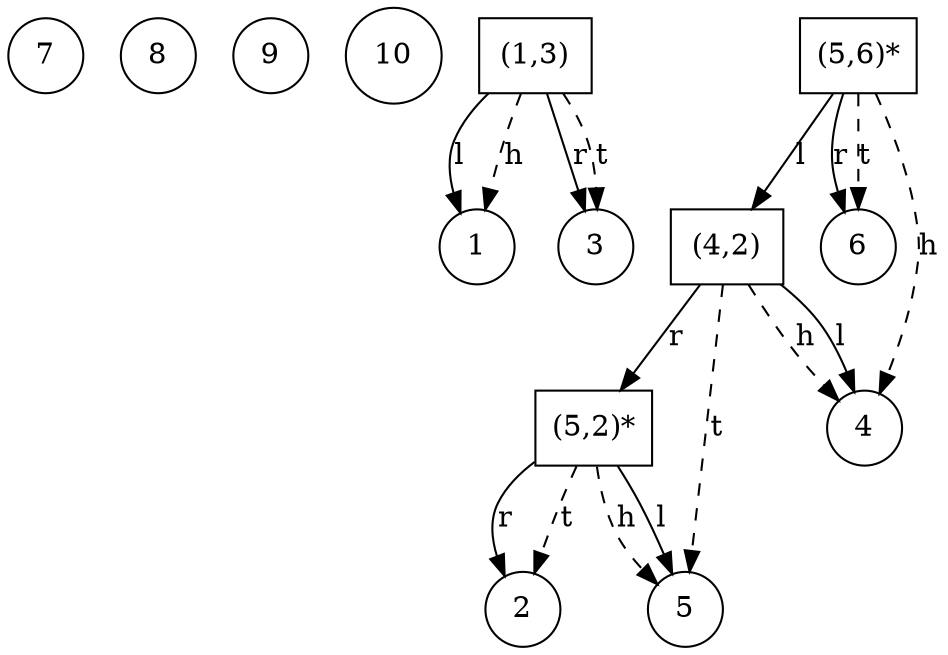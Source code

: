 digraph G {
7 [shape=circle];
8 [shape=circle];
9 [shape=circle];
10 [shape=circle];
"(1,3)" [shape=box];
1 [shape=circle];
"(1,3)" -> 1 [label=l];
3 [shape=circle];
"(1,3)" -> 3 [label=r];
"(1,3)" -> 1 [style=dashed, label = h];
"(1,3)" -> 3 [style=dashed, label = t];
"(5,6)*" [shape=box];
"(5,6)*" -> "(4,2)" [label=l];
6 [shape=circle];
"(5,6)*" -> 6 [label=r];
"(5,6)*" -> 4 [style=dashed, label = h];
"(5,6)*" -> 6 [style=dashed, label = t];
"(4,2)" [shape=box];
4 [shape=circle];
"(4,2)" -> 4 [label=l];
"(4,2)" -> "(5,2)*" [label=r];
"(4,2)" -> 4 [style=dashed, label = h];
"(4,2)" -> 5 [style=dashed, label = t];
"(5,2)*" [shape=box];
5 [shape=circle];
"(5,2)*" -> 5 [label=l];
2 [shape=circle];
"(5,2)*" -> 2 [label=r];
"(5,2)*" -> 5 [style=dashed, label = h];
"(5,2)*" -> 2 [style=dashed, label = t];
}
